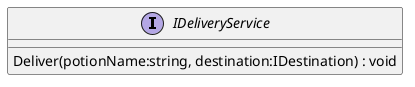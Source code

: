 @startuml
interface IDeliveryService {
    Deliver(potionName:string, destination:IDestination) : void
}
@enduml

